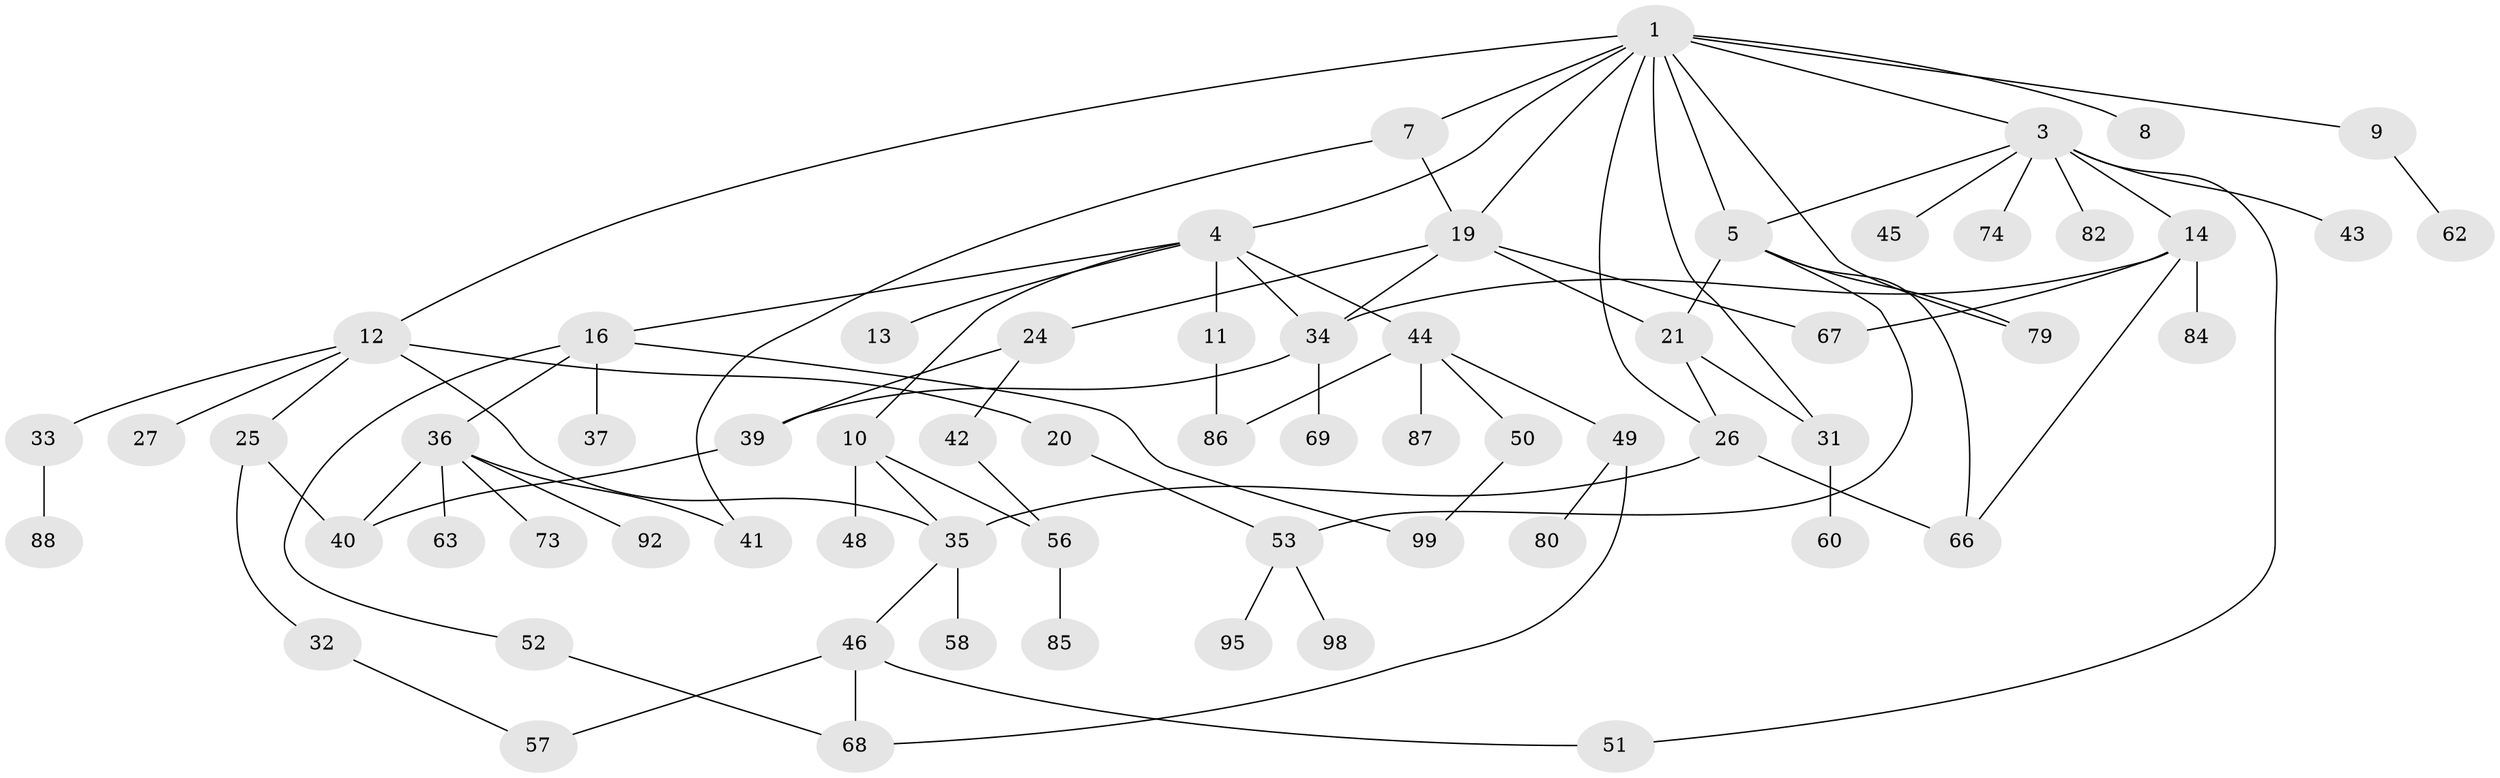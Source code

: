 // original degree distribution, {6: 0.05, 7: 0.02, 3: 0.26, 4: 0.08, 1: 0.31, 2: 0.25, 5: 0.03}
// Generated by graph-tools (version 1.1) at 2025/11/02/21/25 10:11:06]
// undirected, 65 vertices, 89 edges
graph export_dot {
graph [start="1"]
  node [color=gray90,style=filled];
  1 [super="+2"];
  3 [super="+17"];
  4 [super="+6"];
  5 [super="+15"];
  7 [super="+23"];
  8;
  9 [super="+75"];
  10 [super="+28"];
  11 [super="+90"];
  12 [super="+18"];
  13;
  14 [super="+22"];
  16 [super="+29"];
  19 [super="+47"];
  20 [super="+30"];
  21;
  24 [super="+97"];
  25;
  26 [super="+100"];
  27;
  31 [super="+61"];
  32 [super="+83"];
  33 [super="+93"];
  34 [super="+55"];
  35 [super="+38"];
  36 [super="+59"];
  37;
  39 [super="+76"];
  40;
  41 [super="+81"];
  42;
  43;
  44 [super="+64"];
  45;
  46 [super="+54"];
  48;
  49 [super="+72"];
  50 [super="+91"];
  51;
  52 [super="+65"];
  53 [super="+89"];
  56 [super="+78"];
  57 [super="+71"];
  58;
  60;
  62;
  63 [super="+96"];
  66 [super="+70"];
  67;
  68 [super="+77"];
  69;
  73;
  74;
  79;
  80;
  82;
  84 [super="+94"];
  85;
  86;
  87;
  88;
  92;
  95;
  98;
  99;
  1 -- 3;
  1 -- 5;
  1 -- 9;
  1 -- 12;
  1 -- 26;
  1 -- 19;
  1 -- 4;
  1 -- 7;
  1 -- 8;
  1 -- 31;
  1 -- 79;
  3 -- 14 [weight=2];
  3 -- 51;
  3 -- 74;
  3 -- 82;
  3 -- 5;
  3 -- 43;
  3 -- 45;
  4 -- 11;
  4 -- 13;
  4 -- 34;
  4 -- 44;
  4 -- 16;
  4 -- 10;
  5 -- 21;
  5 -- 53;
  5 -- 79;
  5 -- 66;
  7 -- 41;
  7 -- 19;
  9 -- 62;
  10 -- 56;
  10 -- 48;
  10 -- 35;
  11 -- 86;
  12 -- 20;
  12 -- 25;
  12 -- 27;
  12 -- 35;
  12 -- 33;
  14 -- 67;
  14 -- 34;
  14 -- 66;
  14 -- 84;
  16 -- 36;
  16 -- 37;
  16 -- 52;
  16 -- 99;
  19 -- 24;
  19 -- 67;
  19 -- 34;
  19 -- 21;
  20 -- 53;
  21 -- 26;
  21 -- 31;
  24 -- 42;
  24 -- 39;
  25 -- 32;
  25 -- 40;
  26 -- 66;
  26 -- 35;
  31 -- 60;
  32 -- 57;
  33 -- 88;
  34 -- 39;
  34 -- 69;
  35 -- 46;
  35 -- 58;
  36 -- 92;
  36 -- 40;
  36 -- 73;
  36 -- 63;
  36 -- 41;
  39 -- 40;
  42 -- 56;
  44 -- 49;
  44 -- 50;
  44 -- 86;
  44 -- 87;
  46 -- 68;
  46 -- 57;
  46 -- 51;
  49 -- 80;
  49 -- 68;
  50 -- 99;
  52 -- 68;
  53 -- 98;
  53 -- 95;
  56 -- 85;
}
